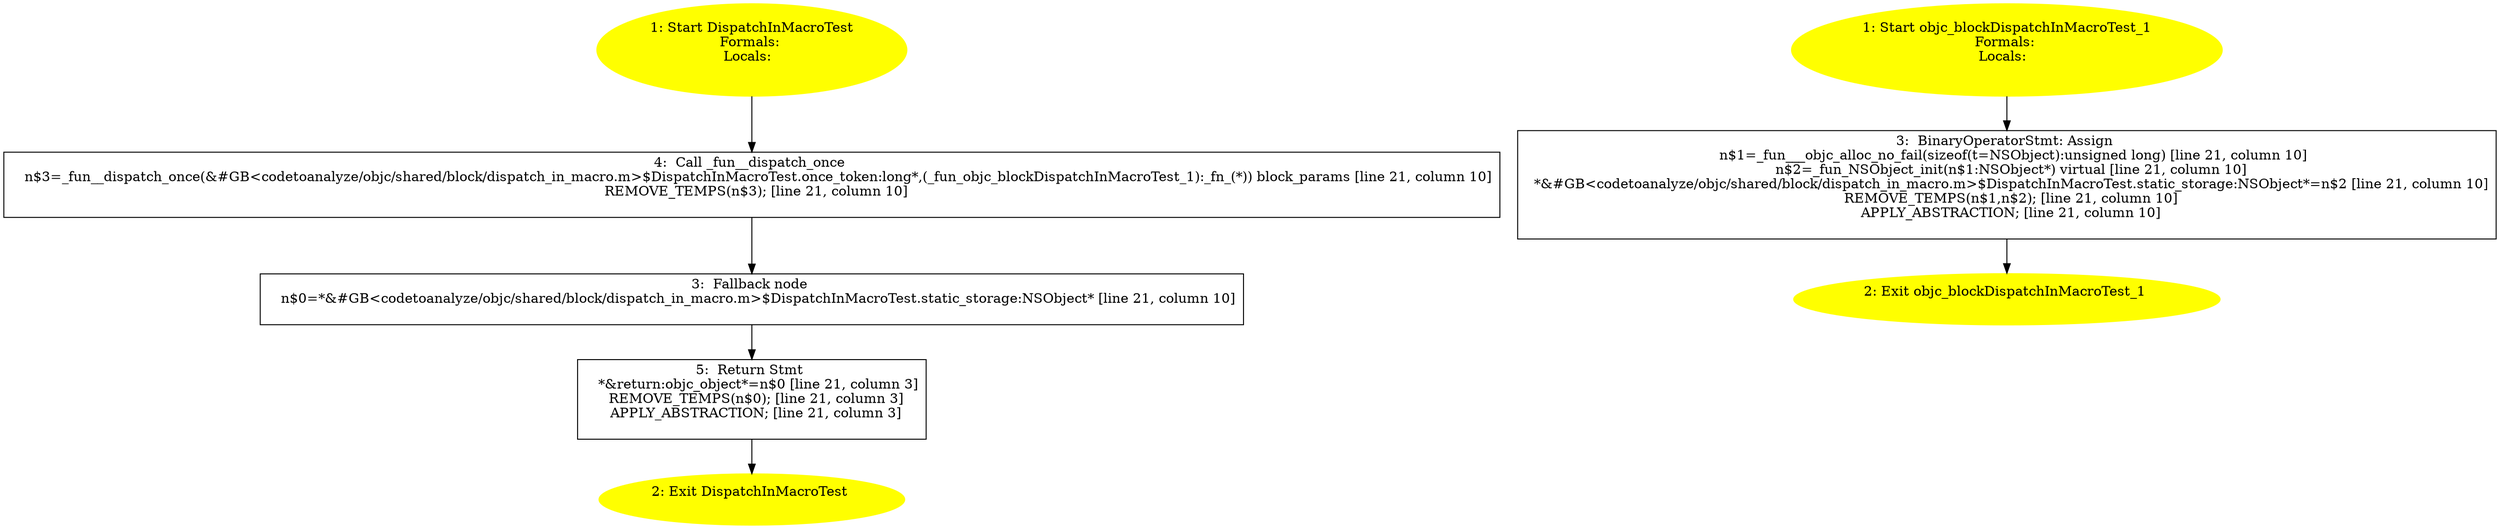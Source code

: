 /* @generated */
digraph cfg {
"DispatchInMacroTest.f5d56763274a479d06265a2f9562bef1_1" [label="1: Start DispatchInMacroTest\nFormals: \nLocals:  \n  " color=yellow style=filled]
	

	 "DispatchInMacroTest.f5d56763274a479d06265a2f9562bef1_1" -> "DispatchInMacroTest.f5d56763274a479d06265a2f9562bef1_4" ;
"DispatchInMacroTest.f5d56763274a479d06265a2f9562bef1_2" [label="2: Exit DispatchInMacroTest \n  " color=yellow style=filled]
	

"DispatchInMacroTest.f5d56763274a479d06265a2f9562bef1_3" [label="3:  Fallback node \n   n$0=*&#GB<codetoanalyze/objc/shared/block/dispatch_in_macro.m>$DispatchInMacroTest.static_storage:NSObject* [line 21, column 10]\n " shape="box"]
	

	 "DispatchInMacroTest.f5d56763274a479d06265a2f9562bef1_3" -> "DispatchInMacroTest.f5d56763274a479d06265a2f9562bef1_5" ;
"DispatchInMacroTest.f5d56763274a479d06265a2f9562bef1_4" [label="4:  Call _fun__dispatch_once \n   n$3=_fun__dispatch_once(&#GB<codetoanalyze/objc/shared/block/dispatch_in_macro.m>$DispatchInMacroTest.once_token:long*,(_fun_objc_blockDispatchInMacroTest_1):_fn_(*)) block_params [line 21, column 10]\n  REMOVE_TEMPS(n$3); [line 21, column 10]\n " shape="box"]
	

	 "DispatchInMacroTest.f5d56763274a479d06265a2f9562bef1_4" -> "DispatchInMacroTest.f5d56763274a479d06265a2f9562bef1_3" ;
"DispatchInMacroTest.f5d56763274a479d06265a2f9562bef1_5" [label="5:  Return Stmt \n   *&return:objc_object*=n$0 [line 21, column 3]\n  REMOVE_TEMPS(n$0); [line 21, column 3]\n  APPLY_ABSTRACTION; [line 21, column 3]\n " shape="box"]
	

	 "DispatchInMacroTest.f5d56763274a479d06265a2f9562bef1_5" -> "DispatchInMacroTest.f5d56763274a479d06265a2f9562bef1_2" ;
"objc_blockDispatchInMacroTest_1.0a2ff27838c52acc175e58f653e6eaad_1" [label="1: Start objc_blockDispatchInMacroTest_1\nFormals: \nLocals:  \n  " color=yellow style=filled]
	

	 "objc_blockDispatchInMacroTest_1.0a2ff27838c52acc175e58f653e6eaad_1" -> "objc_blockDispatchInMacroTest_1.0a2ff27838c52acc175e58f653e6eaad_3" ;
"objc_blockDispatchInMacroTest_1.0a2ff27838c52acc175e58f653e6eaad_2" [label="2: Exit objc_blockDispatchInMacroTest_1 \n  " color=yellow style=filled]
	

"objc_blockDispatchInMacroTest_1.0a2ff27838c52acc175e58f653e6eaad_3" [label="3:  BinaryOperatorStmt: Assign \n   n$1=_fun___objc_alloc_no_fail(sizeof(t=NSObject):unsigned long) [line 21, column 10]\n  n$2=_fun_NSObject_init(n$1:NSObject*) virtual [line 21, column 10]\n  *&#GB<codetoanalyze/objc/shared/block/dispatch_in_macro.m>$DispatchInMacroTest.static_storage:NSObject*=n$2 [line 21, column 10]\n  REMOVE_TEMPS(n$1,n$2); [line 21, column 10]\n  APPLY_ABSTRACTION; [line 21, column 10]\n " shape="box"]
	

	 "objc_blockDispatchInMacroTest_1.0a2ff27838c52acc175e58f653e6eaad_3" -> "objc_blockDispatchInMacroTest_1.0a2ff27838c52acc175e58f653e6eaad_2" ;
}
